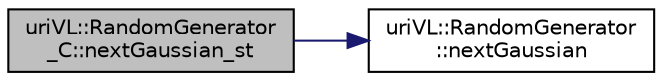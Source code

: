 digraph "uriVL::RandomGenerator_C::nextGaussian_st"
{
  edge [fontname="Helvetica",fontsize="10",labelfontname="Helvetica",labelfontsize="10"];
  node [fontname="Helvetica",fontsize="10",shape=record];
  rankdir="LR";
  Node1 [label="uriVL::RandomGenerator\l_C::nextGaussian_st",height=0.2,width=0.4,color="black", fillcolor="grey75", style="filled", fontcolor="black"];
  Node1 -> Node2 [color="midnightblue",fontsize="10",style="solid",fontname="Helvetica"];
  Node2 [label="uriVL::RandomGenerator\l::nextGaussian",height=0.2,width=0.4,color="black", fillcolor="white", style="filled",URL="$classuriVL_1_1RandomGenerator.html#afcb8abbc12dccd908adb5d53a18b7110",tooltip="Returns a new double pseudo-random number in the range [0, 1[ \"normally\" distributed (mean 0..."];
}
